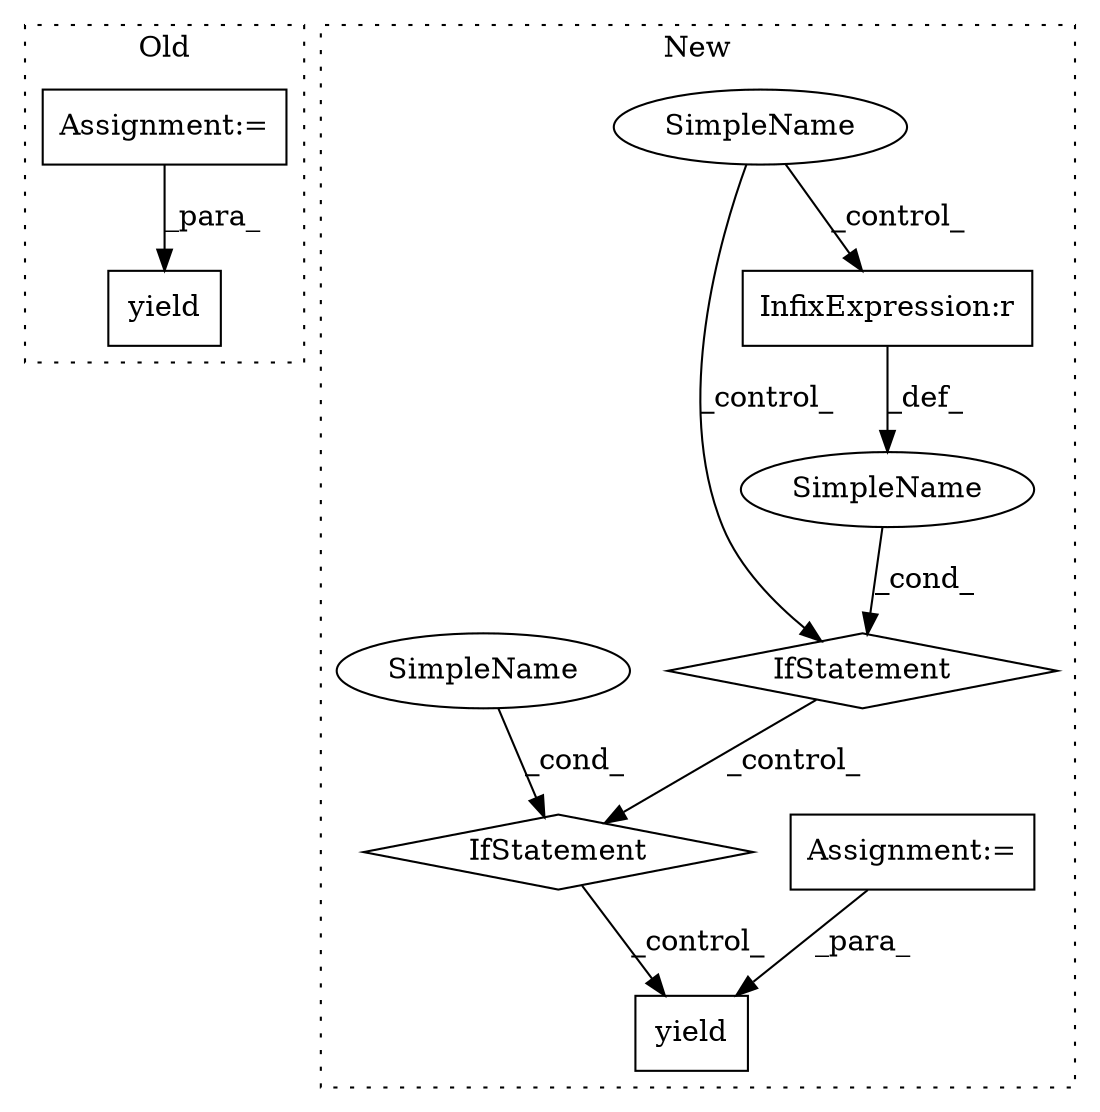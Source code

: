 digraph G {
subgraph cluster0 {
1 [label="yield" a="112" s="11171" l="18" shape="box"];
6 [label="Assignment:=" a="7" s="11025" l="1" shape="box"];
label = "Old";
style="dotted";
}
subgraph cluster1 {
2 [label="IfStatement" a="25" s="11793,11818" l="4,2" shape="diamond"];
3 [label="yield" a="112" s="12060" l="20" shape="box"];
4 [label="SimpleName" a="42" s="" l="" shape="ellipse"];
5 [label="Assignment:=" a="7" s="11572" l="1" shape="box"];
7 [label="InfixExpression:r" a="27" s="11801" l="4" shape="box"];
8 [label="SimpleName" a="42" s="" l="" shape="ellipse"];
9 [label="IfStatement" a="25" s="11883,11915" l="4,2" shape="diamond"];
10 [label="SimpleName" a="42" s="" l="" shape="ellipse"];
label = "New";
style="dotted";
}
2 -> 9 [label="_control_"];
4 -> 2 [label="_cond_"];
5 -> 3 [label="_para_"];
6 -> 1 [label="_para_"];
7 -> 4 [label="_def_"];
8 -> 7 [label="_control_"];
8 -> 2 [label="_control_"];
9 -> 3 [label="_control_"];
10 -> 9 [label="_cond_"];
}